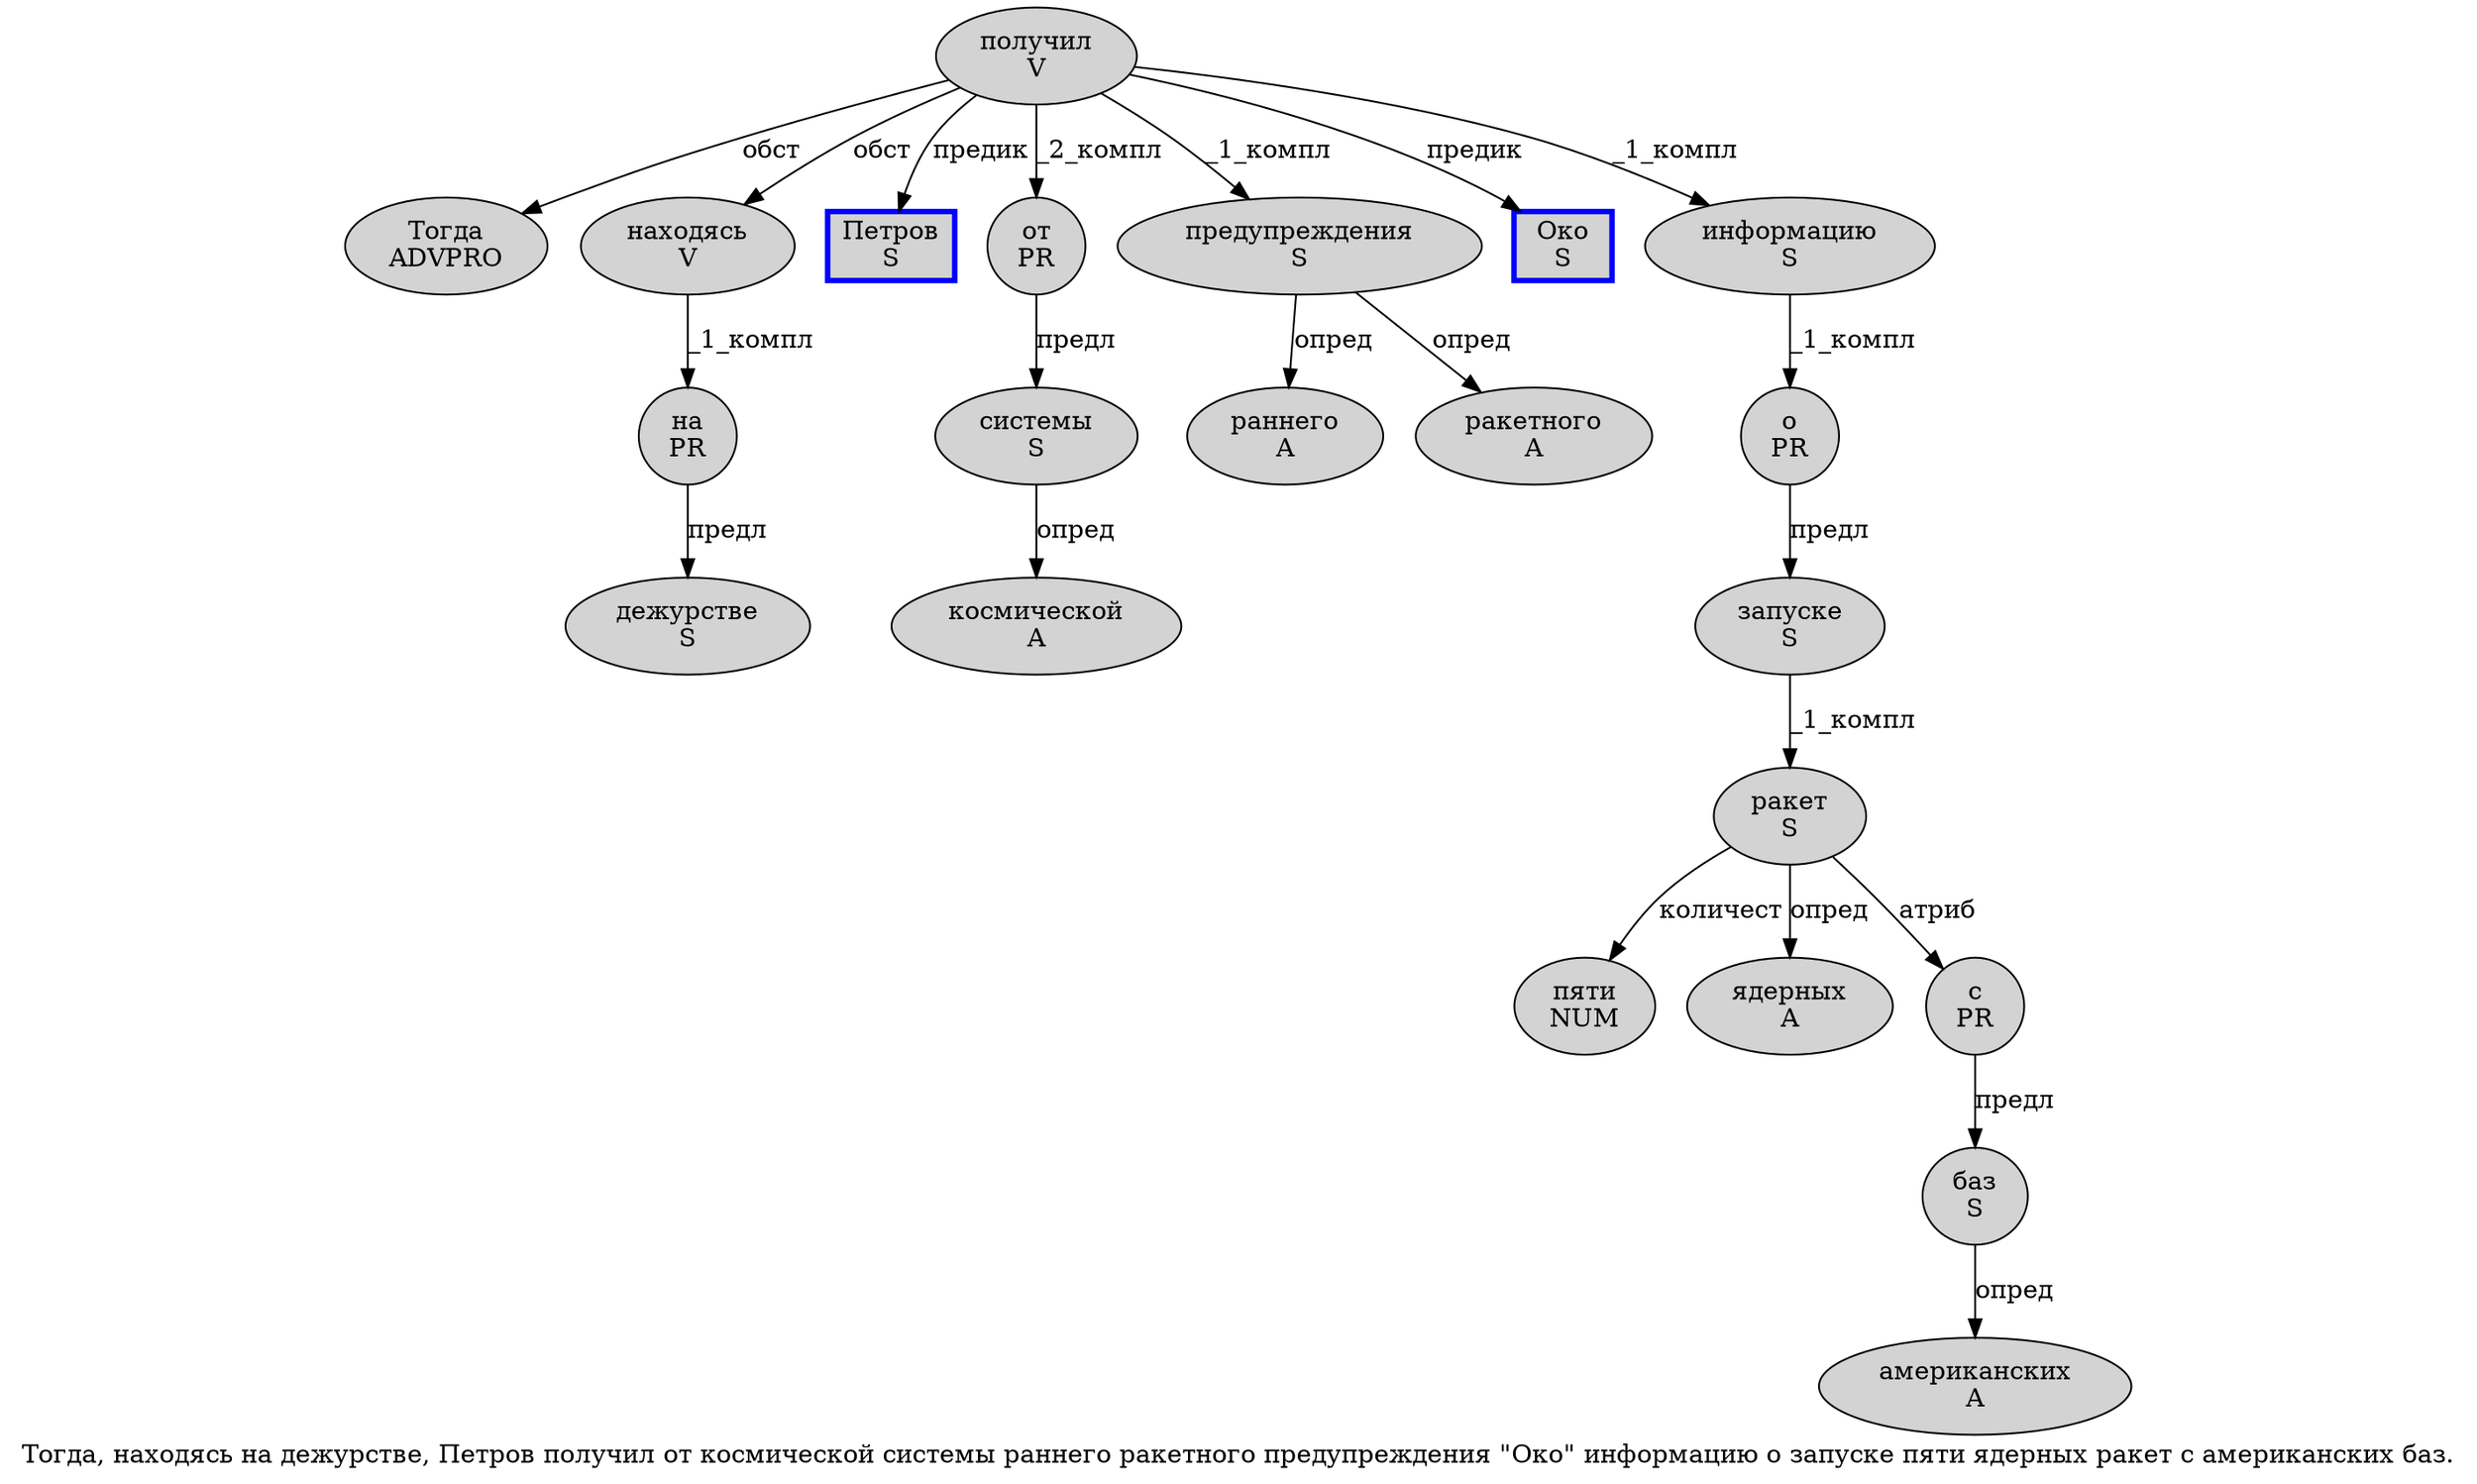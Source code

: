 digraph SENTENCE_278 {
	graph [label="Тогда, находясь на дежурстве, Петров получил от космической системы раннего ракетного предупреждения \"Око\" информацию о запуске пяти ядерных ракет с американских баз."]
	node [style=filled]
		0 [label="Тогда
ADVPRO" color="" fillcolor=lightgray penwidth=1 shape=ellipse]
		2 [label="находясь
V" color="" fillcolor=lightgray penwidth=1 shape=ellipse]
		3 [label="на
PR" color="" fillcolor=lightgray penwidth=1 shape=ellipse]
		4 [label="дежурстве
S" color="" fillcolor=lightgray penwidth=1 shape=ellipse]
		6 [label="Петров
S" color=blue fillcolor=lightgray penwidth=3 shape=box]
		7 [label="получил
V" color="" fillcolor=lightgray penwidth=1 shape=ellipse]
		8 [label="от
PR" color="" fillcolor=lightgray penwidth=1 shape=ellipse]
		9 [label="космической
A" color="" fillcolor=lightgray penwidth=1 shape=ellipse]
		10 [label="системы
S" color="" fillcolor=lightgray penwidth=1 shape=ellipse]
		11 [label="раннего
A" color="" fillcolor=lightgray penwidth=1 shape=ellipse]
		12 [label="ракетного
A" color="" fillcolor=lightgray penwidth=1 shape=ellipse]
		13 [label="предупреждения
S" color="" fillcolor=lightgray penwidth=1 shape=ellipse]
		15 [label="Око
S" color=blue fillcolor=lightgray penwidth=3 shape=box]
		17 [label="информацию
S" color="" fillcolor=lightgray penwidth=1 shape=ellipse]
		18 [label="о
PR" color="" fillcolor=lightgray penwidth=1 shape=ellipse]
		19 [label="запуске
S" color="" fillcolor=lightgray penwidth=1 shape=ellipse]
		20 [label="пяти
NUM" color="" fillcolor=lightgray penwidth=1 shape=ellipse]
		21 [label="ядерных
A" color="" fillcolor=lightgray penwidth=1 shape=ellipse]
		22 [label="ракет
S" color="" fillcolor=lightgray penwidth=1 shape=ellipse]
		23 [label="с
PR" color="" fillcolor=lightgray penwidth=1 shape=ellipse]
		24 [label="американских
A" color="" fillcolor=lightgray penwidth=1 shape=ellipse]
		25 [label="баз
S" color="" fillcolor=lightgray penwidth=1 shape=ellipse]
			2 -> 3 [label="_1_компл"]
			17 -> 18 [label="_1_компл"]
			22 -> 20 [label="количест"]
			22 -> 21 [label="опред"]
			22 -> 23 [label="атриб"]
			18 -> 19 [label="предл"]
			7 -> 0 [label="обст"]
			7 -> 2 [label="обст"]
			7 -> 6 [label="предик"]
			7 -> 8 [label="_2_компл"]
			7 -> 13 [label="_1_компл"]
			7 -> 15 [label="предик"]
			7 -> 17 [label="_1_компл"]
			13 -> 11 [label="опред"]
			13 -> 12 [label="опред"]
			10 -> 9 [label="опред"]
			8 -> 10 [label="предл"]
			25 -> 24 [label="опред"]
			23 -> 25 [label="предл"]
			19 -> 22 [label="_1_компл"]
			3 -> 4 [label="предл"]
}